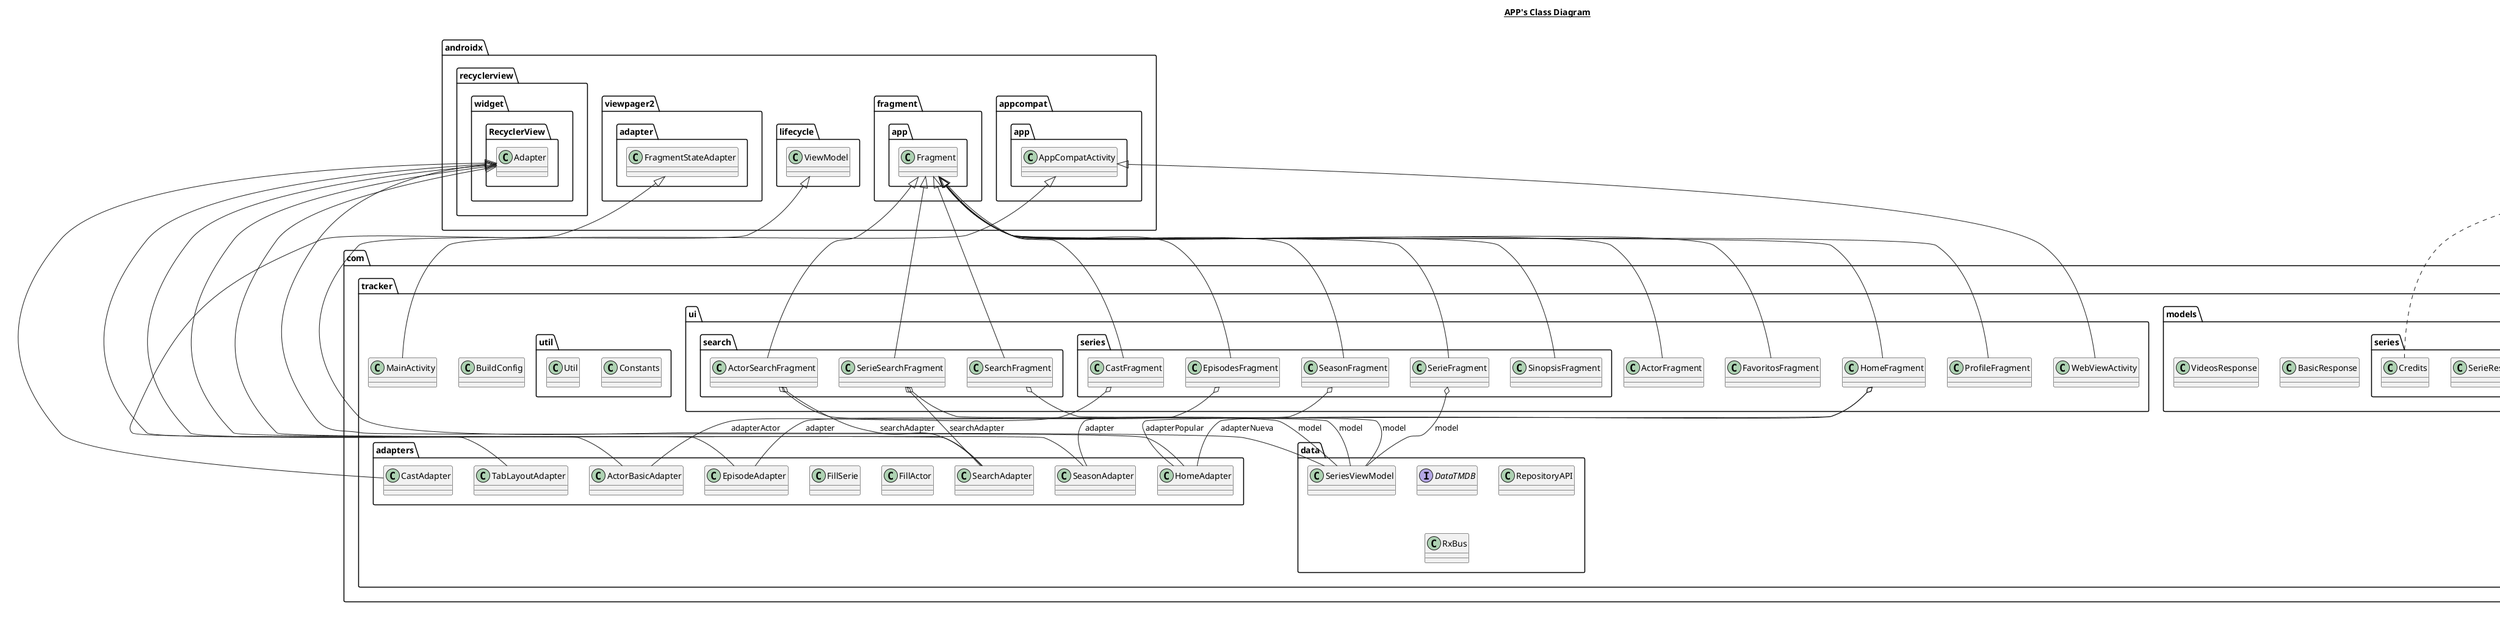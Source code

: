 @startuml

title __APP's Class Diagram__\n

  namespace com.tracker {
    class com.tracker.BuildConfig {
    }
  }
  

  namespace com.tracker {
    class com.tracker.MainActivity {
    }
  }
  

  namespace com.tracker {
    namespace adapters {
      class com.tracker.adapters.ActorBasicAdapter {
      }
    }
  }
  

  namespace com.tracker {
    namespace adapters {
      class com.tracker.adapters.CastAdapter {
      }
    }
  }
  

  namespace com.tracker {
    namespace adapters {
      class com.tracker.adapters.EpisodeAdapter {
      }
    }
  }
  

  namespace com.tracker {
    namespace adapters {
      class com.tracker.adapters.FillActor {
      }
    }
  }
  

  namespace com.tracker {
    namespace adapters {
      class com.tracker.adapters.FillSerie {
      }
    }
  }
  

  namespace com.tracker {
    namespace adapters {
      class com.tracker.adapters.SearchAdapter {
      }
    }
  }
  

  namespace com.tracker {
    namespace adapters {
      class com.tracker.adapters.SeasonAdapter {
      }
    }
  }
  

  namespace com.tracker {
    namespace adapters {
      class com.tracker.adapters.HomeAdapter {
      }
    }
  }
  

  namespace com.tracker {
    namespace adapters {
      class com.tracker.adapters.TabLayoutAdapter {
      }
    }
  }
  

  namespace com.tracker {
    namespace data {
      interface com.tracker.data.DataTMDB {
      }
    }
  }
  

  namespace com.tracker {
    namespace data {
      class com.tracker.data.RepositoryAPI {
      }
    }
  }
  

  namespace com.tracker {
    namespace data {
      class com.tracker.data.RxBus {
      }
    }
  }
  

  namespace com.tracker {
    namespace data {
      class com.tracker.data.SeriesViewModel {
      }
    }
  }
  

  namespace com.tracker {
    namespace models {
      class com.tracker.models.BasicResponse {
      }
    }
  }
  

  namespace com.tracker {
    namespace models {
      class com.tracker.models.VideosResponse {
      }
    }
  }
  

  namespace com.tracker {
    namespace models {
      namespace actor {
        class com.tracker.models.actor.MovieCredits {
        }
      }
    }
  }
  

  namespace com.tracker {
    namespace models {
      namespace actor {
        class com.tracker.models.actor.PersonResponse {
        }
      }
    }
  }
  

  namespace com.tracker {
    namespace models {
      namespace actor {
        class com.tracker.models.actor.TvCredits {
        }
      }
    }
  }
  

  namespace com.tracker {
    namespace models {
      namespace seasons {
        class com.tracker.models.seasons.Episode {
        }
      }
    }
  }
  

  namespace com.tracker {
    namespace models {
      namespace seasons {
        class com.tracker.models.seasons.Season {
        }
      }
    }
  }
  

  namespace com.tracker {
    namespace models {
      namespace series {
        class com.tracker.models.series.Credits {
        }
      }
    }
  }
  

  namespace com.tracker {
    namespace models {
      namespace series {
        class com.tracker.models.series.SerieResponse {
        }
      }
    }
  }
  

  namespace com.tracker {
    namespace models {
      namespace series {
        class com.tracker.models.series.Similar {
        }
      }
    }
  }
  

  namespace com.tracker {
    namespace ui {
      class com.tracker.ui.ActorFragment {
      }
    }
  }
  

  namespace com.tracker {
    namespace ui {
      class com.tracker.ui.FavoritosFragment {
      }
    }
  }
  

  namespace com.tracker {
    namespace ui {
      class com.tracker.ui.HomeFragment {
      }
    }
  }
  

  namespace com.tracker {
    namespace ui {
      class com.tracker.ui.ProfileFragment {
      }
    }
  }
  

  namespace com.tracker {
    namespace ui {
      class com.tracker.ui.WebViewActivity {
      }
    }
  }
  

  namespace com.tracker {
    namespace ui {
      namespace search {
        class com.tracker.ui.search.ActorSearchFragment {
        }
      }
    }
  }
  

  namespace com.tracker {
    namespace ui {
      namespace search {
        class com.tracker.ui.search.SearchFragment {
        }
      }
    }
  }
  

  namespace com.tracker {
    namespace ui {
      namespace search {
        class com.tracker.ui.search.SerieSearchFragment {
        }
      }
    }
  }
  

  namespace com.tracker {
    namespace ui {
      namespace series {
        class com.tracker.ui.series.CastFragment {
        }
      }
    }
  }
  

  namespace com.tracker {
    namespace ui {
      namespace series {
        class com.tracker.ui.series.EpisodesFragment {
        }
      }
    }
  }
  

  namespace com.tracker {
    namespace ui {
      namespace series {
        class com.tracker.ui.series.SeasonFragment {
        }
      }
    }
  }
  

  namespace com.tracker {
    namespace ui {
      namespace series {
        class com.tracker.ui.series.SerieFragment {
        }
      }
    }
  }
  

  namespace com.tracker {
    namespace ui {
      namespace series {
        class com.tracker.ui.series.SinopsisFragment {
        }
      }
    }
  }
  

  namespace com.tracker {
    namespace util {
      class com.tracker.util.Constants {
      }
    }
  }
  

  namespace com.tracker {
    namespace util {
      class com.tracker.util.Util {
      }
    }
  }
  

  com.tracker.MainActivity -up-|> androidx.appcompat.app.AppCompatActivity
  com.tracker.adapters.ActorBasicAdapter -up-|> androidx.recyclerview.widget.RecyclerView.Adapter
  com.tracker.adapters.CastAdapter -up-|> androidx.recyclerview.widget.RecyclerView.Adapter
  com.tracker.adapters.EpisodeAdapter -up-|> androidx.recyclerview.widget.RecyclerView.Adapter
  com.tracker.adapters.FillActor o-- com.tracker.models.actor.PersonResponse.Person : mPerson
  com.tracker.adapters.FillSerie o-- com.tracker.models.series.SerieResponse.Serie : mSerie
  com.tracker.adapters.SearchAdapter -up-|> androidx.recyclerview.widget.RecyclerView.Adapter
  com.tracker.adapters.SeasonAdapter -up-|> androidx.recyclerview.widget.RecyclerView.Adapter
  com.tracker.adapters.HomeAdapter -up-|> androidx.recyclerview.widget.RecyclerView.Adapter
  com.tracker.adapters.TabLayoutAdapter -up-|> androidx.viewpager2.adapter.FragmentStateAdapter
  com.tracker.data.SeriesViewModel -up-|> androidx.lifecycle.ViewModel
  com.tracker.models.actor.MovieCredits .up.|> android.os.Parcelable
  com.tracker.models.actor.TvCredits .up.|> android.os.Parcelable
  com.tracker.models.seasons.Episode .up.|> android.os.Parcelable
  com.tracker.models.seasons.Season .up.|> android.os.Parcelable
  com.tracker.models.series.Credits .up.|> android.os.Parcelable
  com.tracker.models.series.Similar .up.|> android.os.Parcelable
  com.tracker.ui.ActorFragment -up-|> androidx.fragment.app.Fragment
  com.tracker.ui.ActorFragment o-- com.tracker.models.actor.PersonResponse.Person : mActor
  com.tracker.ui.FavoritosFragment -up-|> androidx.fragment.app.Fragment
  com.tracker.ui.HomeFragment -up-|> androidx.fragment.app.Fragment
  com.tracker.ui.HomeFragment o-- com.tracker.adapters.HomeAdapter : adapterNueva
  com.tracker.ui.HomeFragment o-- com.tracker.adapters.HomeAdapter : adapterPopular
  com.tracker.ui.ProfileFragment -up-|> androidx.fragment.app.Fragment
  com.tracker.ui.WebViewActivity -up-|> androidx.appcompat.app.AppCompatActivity
  com.tracker.ui.search.ActorSearchFragment -up-|> androidx.fragment.app.Fragment
  com.tracker.ui.search.ActorSearchFragment o-- com.tracker.data.SeriesViewModel : model
  com.tracker.ui.search.ActorSearchFragment o-- com.tracker.adapters.SearchAdapter : searchAdapter
  com.tracker.ui.search.SearchFragment -up-|> androidx.fragment.app.Fragment
  com.tracker.ui.search.SearchFragment o-- com.tracker.data.SeriesViewModel : model
  com.tracker.ui.search.SerieSearchFragment -up-|> androidx.fragment.app.Fragment
  com.tracker.ui.search.SerieSearchFragment o-- com.tracker.data.SeriesViewModel : model
  com.tracker.ui.search.SerieSearchFragment o-- com.tracker.adapters.SearchAdapter : searchAdapter
  com.tracker.ui.series.CastFragment -up-|> androidx.fragment.app.Fragment
  com.tracker.ui.series.CastFragment o-- com.tracker.adapters.ActorBasicAdapter : adapterActor
  com.tracker.ui.series.CastFragment o-- com.tracker.models.series.SerieResponse.Serie : mSerie
  com.tracker.ui.series.EpisodesFragment -up-|> androidx.fragment.app.Fragment
  com.tracker.ui.series.EpisodesFragment o-- com.tracker.adapters.EpisodeAdapter : adapter
  com.tracker.ui.series.EpisodesFragment o-- com.tracker.models.series.SerieResponse.Serie : mSerie
  com.tracker.ui.series.SeasonFragment -up-|> androidx.fragment.app.Fragment
  com.tracker.ui.series.SeasonFragment o-- com.tracker.adapters.SeasonAdapter : adapter
  com.tracker.ui.series.SeasonFragment o-- com.tracker.models.series.SerieResponse.Serie : mSerie
  com.tracker.ui.series.SerieFragment -up-|> androidx.fragment.app.Fragment
  com.tracker.ui.series.SerieFragment o-- com.tracker.models.series.SerieResponse.Serie : mSerie
  com.tracker.ui.series.SerieFragment o-- com.tracker.data.SeriesViewModel : model
  com.tracker.ui.series.SinopsisFragment -up-|> androidx.fragment.app.Fragment
  com.tracker.ui.series.SinopsisFragment o-- com.tracker.models.series.SerieResponse.Serie : mSerie


right footer


PlantUML diagram generated by SketchIt! (https://bitbucket.org/pmesmeur/sketch.it)
For more information about this tool, please contact philippe.mesmeur@gmail.com
endfooter

@enduml
